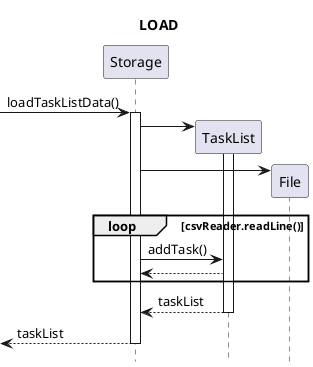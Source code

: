 @startuml
title LOAD
hide footbox


->Storage++: loadTaskListData()
Storage->TaskList**:
activate TaskList
Storage->File**
loop csvReader.readLine()
    Storage->TaskList: addTask()
    TaskList-->Storage
end
return taskList
return taskList
@enduml
